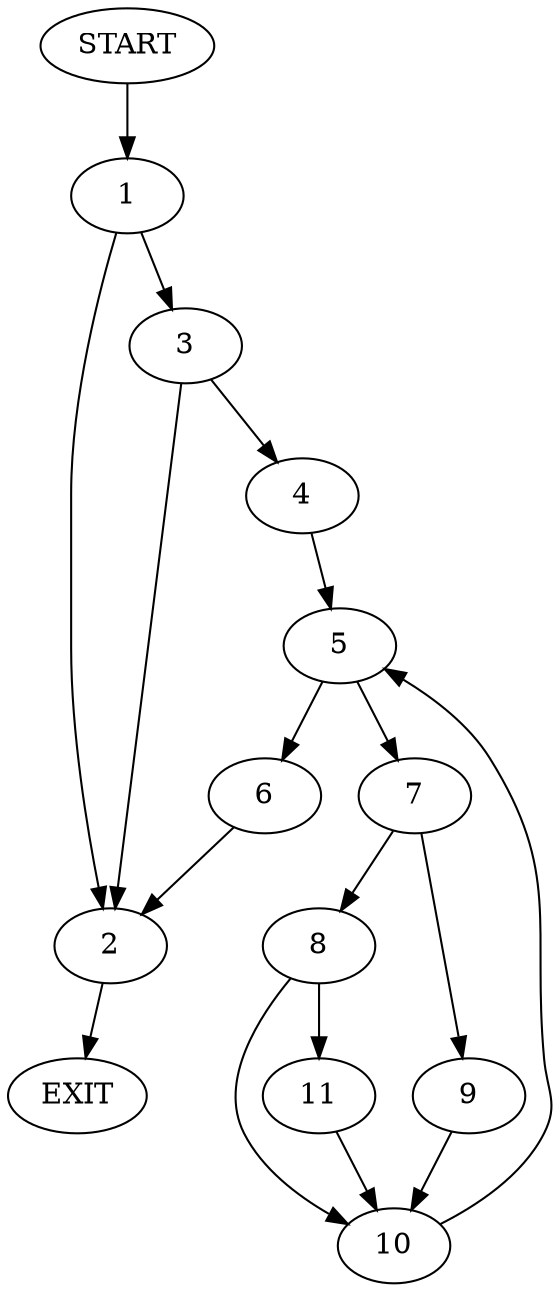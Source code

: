 digraph {
0 [label="START"]
12 [label="EXIT"]
0 -> 1
1 -> 2
1 -> 3
3 -> 2
3 -> 4
2 -> 12
4 -> 5
5 -> 6
5 -> 7
7 -> 8
7 -> 9
6 -> 2
9 -> 10
8 -> 11
8 -> 10
10 -> 5
11 -> 10
}
